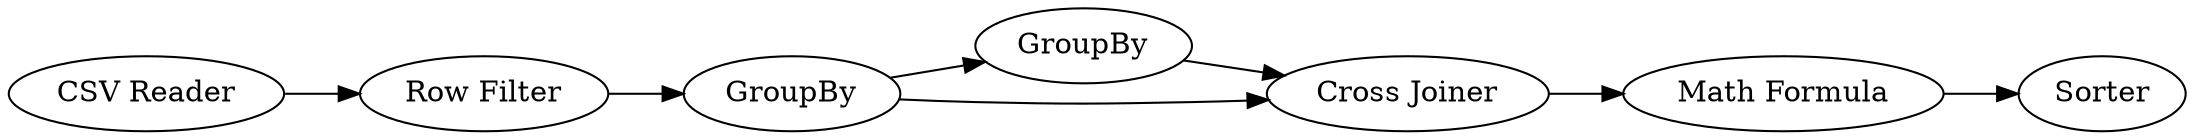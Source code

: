 digraph {
	7 -> 8
	4 -> 3
	3 -> 5
	5 -> 6
	6 -> 7
	2 -> 4
	3 -> 6
	5 [label=GroupBy]
	7 [label="Math Formula"]
	4 [label="Row Filter"]
	6 [label="Cross Joiner"]
	8 [label=Sorter]
	3 [label=GroupBy]
	2 [label="CSV Reader"]
	rankdir=LR
}
